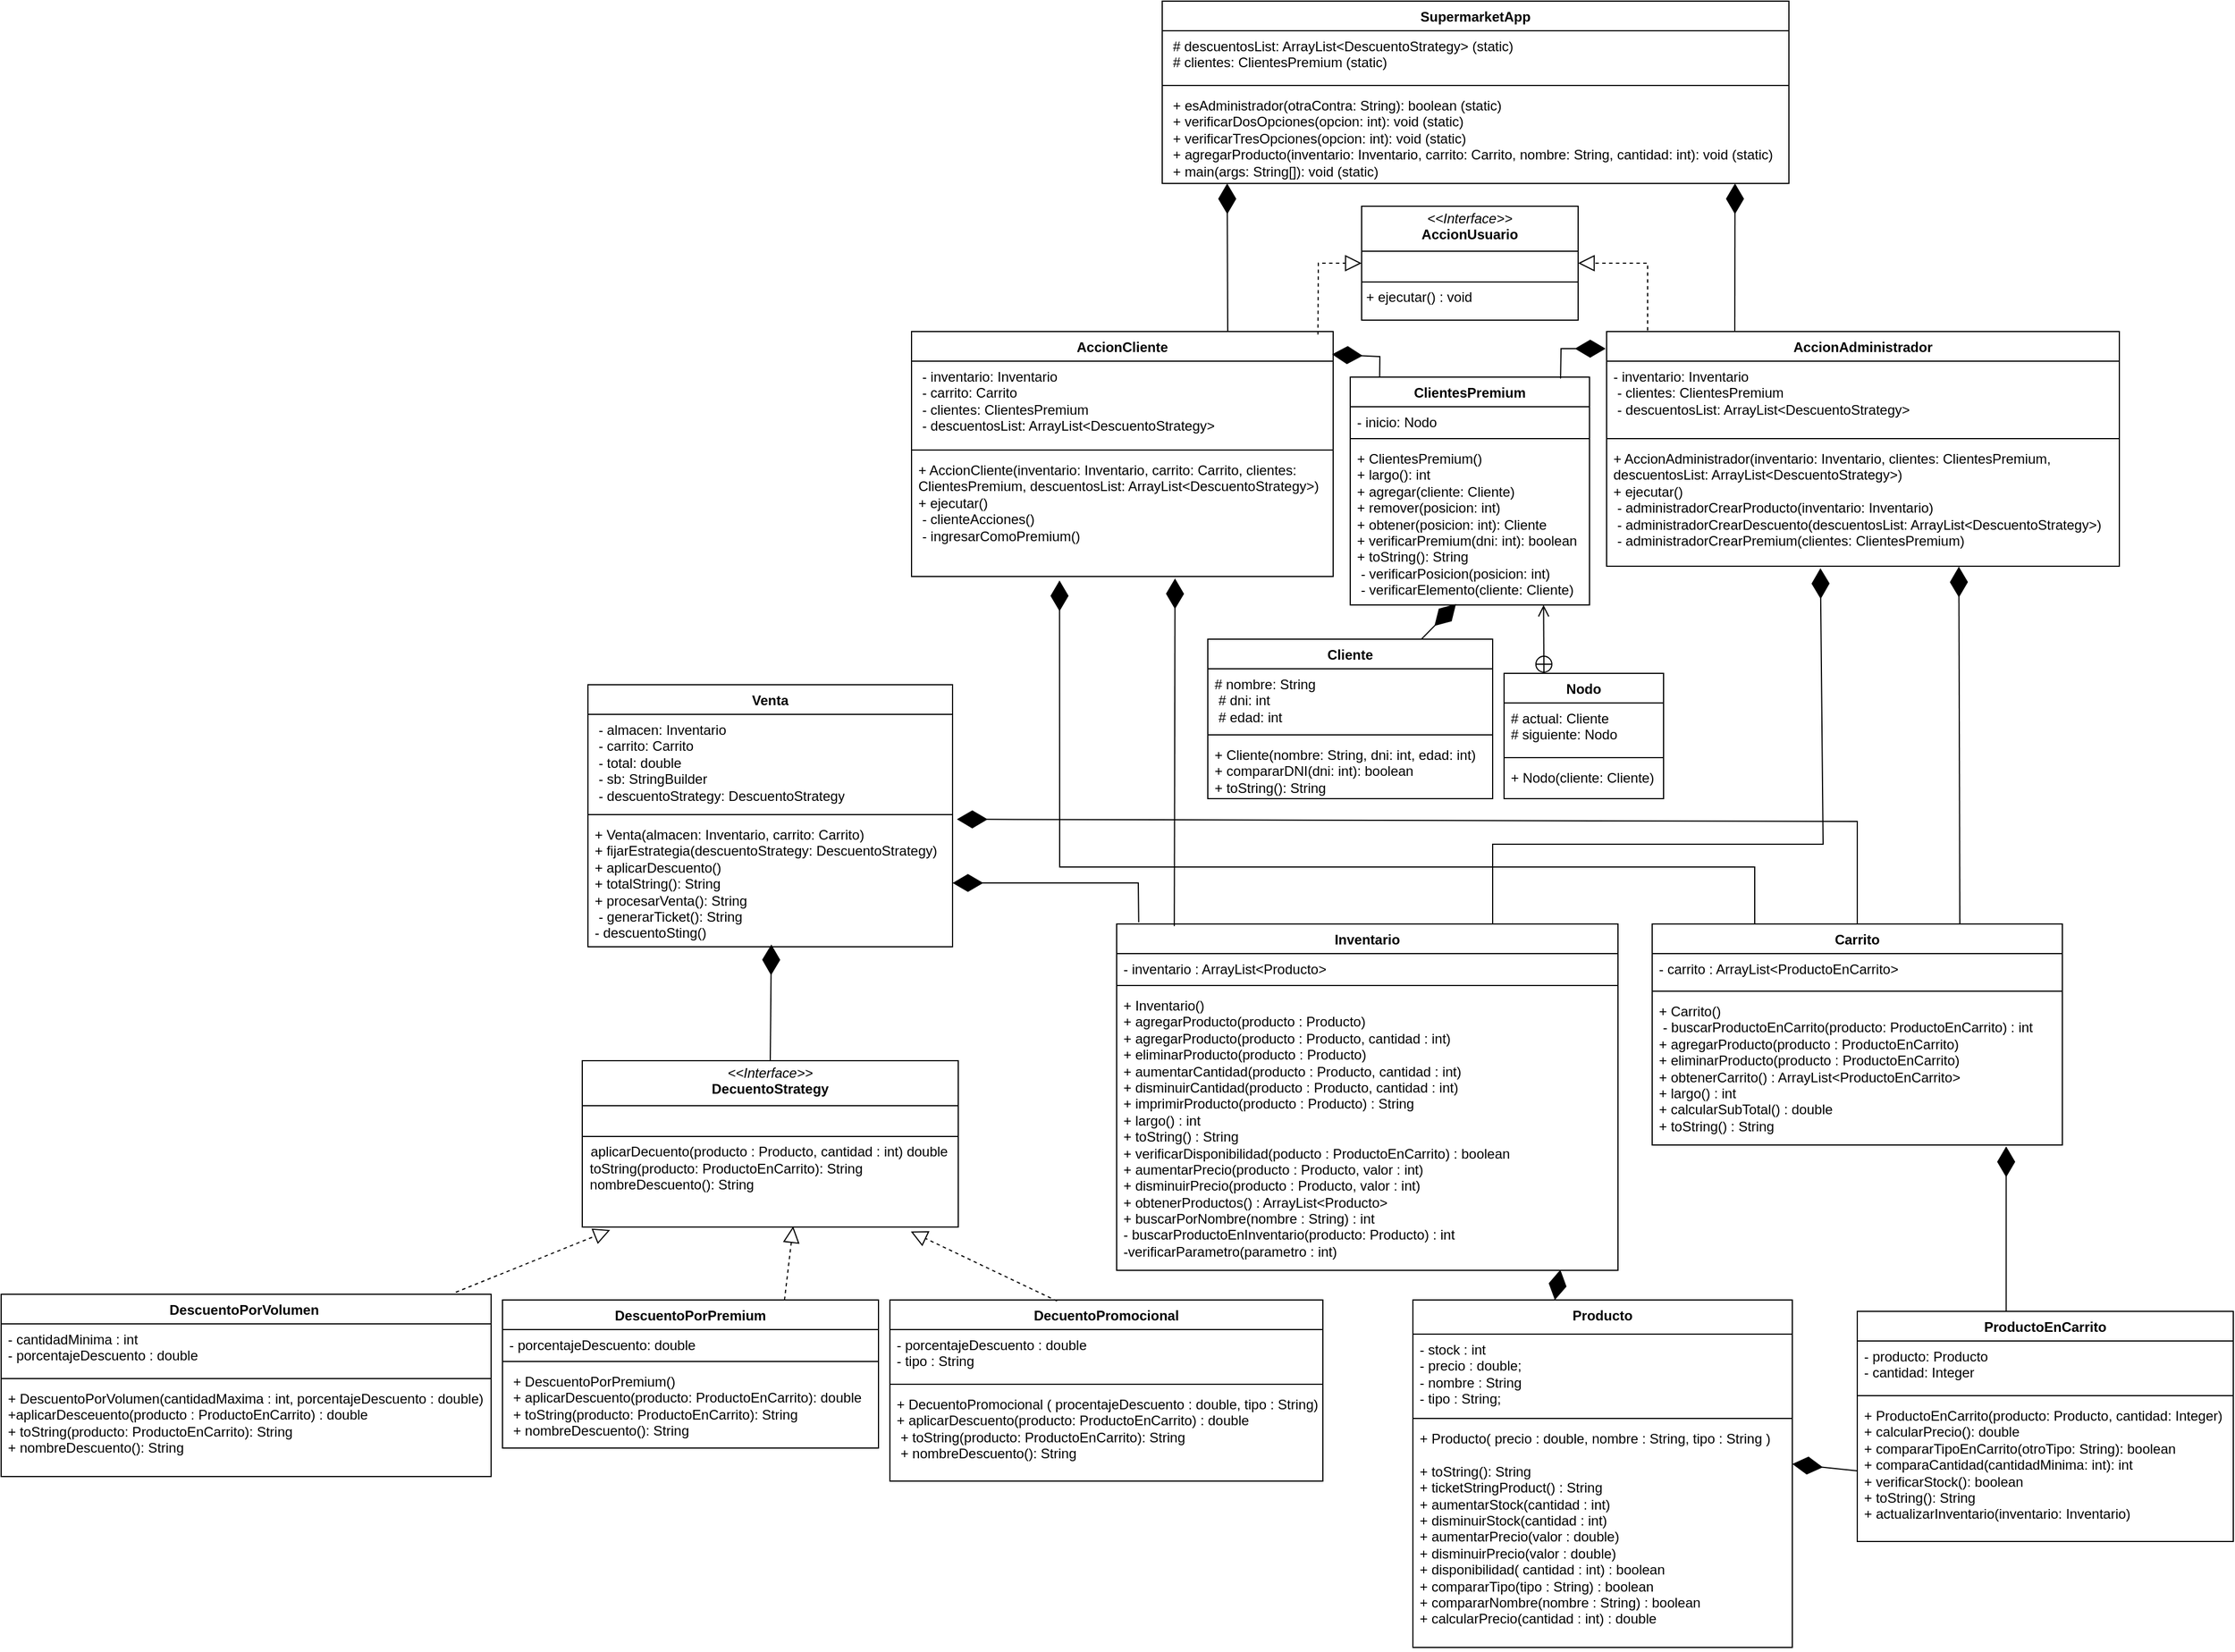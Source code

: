 <mxfile version="24.6.3" type="device">
  <diagram name="Página-1" id="EPyhtY666yuFBmUY0vjc">
    <mxGraphModel dx="-30" dy="371" grid="0" gridSize="10" guides="1" tooltips="1" connect="1" arrows="1" fold="1" page="1" pageScale="1" pageWidth="827" pageHeight="1169" math="0" shadow="0">
      <root>
        <mxCell id="0" />
        <mxCell id="1" parent="0" />
        <mxCell id="n0_wRVn7YfL7XmtWSqCN-1" value="Producto" style="swimlane;fontStyle=1;align=center;verticalAlign=top;childLayout=stackLayout;horizontal=1;startSize=30;horizontalStack=0;resizeParent=1;resizeParentMax=0;resizeLast=0;collapsible=1;marginBottom=0;whiteSpace=wrap;html=1;" parent="1" vertex="1">
          <mxGeometry x="2379" y="1200" width="333" height="305" as="geometry" />
        </mxCell>
        <mxCell id="n0_wRVn7YfL7XmtWSqCN-2" value="- stock : int&lt;div&gt;- precio : double;&lt;/div&gt;&lt;div&gt;- nombre : String&lt;/div&gt;&lt;div&gt;- tipo : String;&amp;nbsp;&lt;br&gt;&lt;div&gt;&lt;br&gt;&lt;/div&gt;&lt;/div&gt;" style="text;strokeColor=none;fillColor=none;align=left;verticalAlign=top;spacingLeft=4;spacingRight=4;overflow=hidden;rotatable=0;points=[[0,0.5],[1,0.5]];portConstraint=eastwest;whiteSpace=wrap;html=1;" parent="n0_wRVn7YfL7XmtWSqCN-1" vertex="1">
          <mxGeometry y="30" width="333" height="70" as="geometry" />
        </mxCell>
        <mxCell id="n0_wRVn7YfL7XmtWSqCN-3" value="" style="line;strokeWidth=1;fillColor=none;align=left;verticalAlign=middle;spacingTop=-1;spacingLeft=3;spacingRight=3;rotatable=0;labelPosition=right;points=[];portConstraint=eastwest;strokeColor=inherit;" parent="n0_wRVn7YfL7XmtWSqCN-1" vertex="1">
          <mxGeometry y="100" width="333" height="8" as="geometry" />
        </mxCell>
        <mxCell id="n0_wRVn7YfL7XmtWSqCN-4" value="+ Producto( precio : double, nombre : String, tipo : String )&lt;div&gt;&lt;br&gt;&lt;/div&gt;&lt;div&gt;+ toString(): String&lt;/div&gt;&lt;div&gt;+ ticketStringProduct() : String&lt;/div&gt;&lt;div&gt;+ aumentarStock(cantidad : int)&lt;/div&gt;&lt;div&gt;+ disminuirStock(cantidad : int)&lt;/div&gt;&lt;div&gt;&lt;div&gt;+ aumentarPrecio(valor : double)&lt;/div&gt;&lt;div&gt;+ disminuirPrecio(valor : double)&lt;/div&gt;&lt;/div&gt;&lt;div&gt;+ disponibilidad( cantidad : int) : boolean&lt;/div&gt;&lt;div&gt;+ compararTipo(tipo : String) : boolean&lt;/div&gt;&lt;div&gt;+ compararNombre(nombre : String) : boolean&lt;br&gt;&lt;/div&gt;&lt;div&gt;+ calcularPrecio(cantidad : int) : double&lt;/div&gt;" style="text;strokeColor=none;fillColor=none;align=left;verticalAlign=top;spacingLeft=4;spacingRight=4;overflow=hidden;rotatable=0;points=[[0,0.5],[1,0.5]];portConstraint=eastwest;whiteSpace=wrap;html=1;" parent="n0_wRVn7YfL7XmtWSqCN-1" vertex="1">
          <mxGeometry y="108" width="333" height="197" as="geometry" />
        </mxCell>
        <mxCell id="n0_wRVn7YfL7XmtWSqCN-5" value="Inventario" style="swimlane;fontStyle=1;align=center;verticalAlign=top;childLayout=stackLayout;horizontal=1;startSize=26;horizontalStack=0;resizeParent=1;resizeParentMax=0;resizeLast=0;collapsible=1;marginBottom=0;whiteSpace=wrap;html=1;" parent="1" vertex="1">
          <mxGeometry x="2119" y="870" width="440" height="304" as="geometry" />
        </mxCell>
        <mxCell id="n0_wRVn7YfL7XmtWSqCN-6" value="- inventario : ArrayList&amp;lt;Producto&amp;gt;&lt;div&gt;&lt;br&gt;&lt;/div&gt;" style="text;strokeColor=none;fillColor=none;align=left;verticalAlign=top;spacingLeft=4;spacingRight=4;overflow=hidden;rotatable=0;points=[[0,0.5],[1,0.5]];portConstraint=eastwest;whiteSpace=wrap;html=1;" parent="n0_wRVn7YfL7XmtWSqCN-5" vertex="1">
          <mxGeometry y="26" width="440" height="24" as="geometry" />
        </mxCell>
        <mxCell id="n0_wRVn7YfL7XmtWSqCN-7" value="" style="line;strokeWidth=1;fillColor=none;align=left;verticalAlign=middle;spacingTop=-1;spacingLeft=3;spacingRight=3;rotatable=0;labelPosition=right;points=[];portConstraint=eastwest;strokeColor=inherit;" parent="n0_wRVn7YfL7XmtWSqCN-5" vertex="1">
          <mxGeometry y="50" width="440" height="8" as="geometry" />
        </mxCell>
        <mxCell id="n0_wRVn7YfL7XmtWSqCN-8" value="+ Inventario()&lt;div&gt;+ agregarProducto(producto : Producto)&lt;/div&gt;&lt;div&gt;+ agregarProducto(producto : Producto, cantidad : int)&lt;/div&gt;&lt;div&gt;+ eliminarProducto(producto : Producto)&lt;/div&gt;&lt;div&gt;+ aumentarCantidad(producto : Producto, cantidad : int)&amp;nbsp;&lt;/div&gt;&lt;div&gt;+ disminuirCantidad(producto : Producto, cantidad : int)&lt;/div&gt;&lt;div&gt;+ imprimirProducto(producto : Producto) : String&lt;/div&gt;&lt;div&gt;+ largo() : int&lt;/div&gt;&lt;div&gt;+ toString() : String&lt;/div&gt;&lt;div&gt;+ verificarDisponibilidad(poducto : ProductoEnCarrito) : boolean&amp;nbsp;&lt;/div&gt;&lt;div&gt;+ aumentarPrecio(producto : Producto, valor : int)&amp;nbsp;&lt;/div&gt;&lt;div&gt;+ disminuirPrecio(producto : Producto, valor : int)&amp;nbsp;&lt;br&gt;&lt;/div&gt;&lt;div&gt;+ obtenerProductos() : ArrayList&amp;lt;Producto&amp;gt;&lt;/div&gt;&lt;div&gt;+ buscarPorNombre(nombre : String) : int&lt;/div&gt;&lt;div&gt;- buscarProductoEnInventario(producto: Producto) : int&lt;br&gt;&lt;/div&gt;&lt;div&gt;-verificarParametro(parametro : int)&lt;/div&gt;&lt;div&gt;&lt;br&gt;&lt;/div&gt;" style="text;strokeColor=none;fillColor=none;align=left;verticalAlign=top;spacingLeft=4;spacingRight=4;overflow=hidden;rotatable=0;points=[[0,0.5],[1,0.5]];portConstraint=eastwest;whiteSpace=wrap;html=1;" parent="n0_wRVn7YfL7XmtWSqCN-5" vertex="1">
          <mxGeometry y="58" width="440" height="246" as="geometry" />
        </mxCell>
        <mxCell id="n0_wRVn7YfL7XmtWSqCN-9" value="Carrito" style="swimlane;fontStyle=1;align=center;verticalAlign=top;childLayout=stackLayout;horizontal=1;startSize=26;horizontalStack=0;resizeParent=1;resizeParentMax=0;resizeLast=0;collapsible=1;marginBottom=0;whiteSpace=wrap;html=1;" parent="1" vertex="1">
          <mxGeometry x="2589" y="870" width="360" height="194" as="geometry" />
        </mxCell>
        <mxCell id="n0_wRVn7YfL7XmtWSqCN-10" value="- carrito : ArrayList&amp;lt;ProductoEnCarrito&amp;gt;&lt;div&gt;&lt;br&gt;&lt;/div&gt;&lt;div&gt;&lt;br&gt;&lt;/div&gt;" style="text;strokeColor=none;fillColor=none;align=left;verticalAlign=top;spacingLeft=4;spacingRight=4;overflow=hidden;rotatable=0;points=[[0,0.5],[1,0.5]];portConstraint=eastwest;whiteSpace=wrap;html=1;" parent="n0_wRVn7YfL7XmtWSqCN-9" vertex="1">
          <mxGeometry y="26" width="360" height="29" as="geometry" />
        </mxCell>
        <mxCell id="n0_wRVn7YfL7XmtWSqCN-11" value="" style="line;strokeWidth=1;fillColor=none;align=left;verticalAlign=middle;spacingTop=-1;spacingLeft=3;spacingRight=3;rotatable=0;labelPosition=right;points=[];portConstraint=eastwest;strokeColor=inherit;" parent="n0_wRVn7YfL7XmtWSqCN-9" vertex="1">
          <mxGeometry y="55" width="360" height="8" as="geometry" />
        </mxCell>
        <mxCell id="n0_wRVn7YfL7XmtWSqCN-12" value="+ Carrito()&lt;div&gt;&lt;span style=&quot;background-color: initial;&quot;&gt;&amp;nbsp;- buscarProductoEnCarrito(producto: ProductoEnCarrito) : int&lt;/span&gt;&lt;br&gt;&lt;/div&gt;&lt;div&gt;+ agregarProducto(producto : ProductoEnCarrito)&lt;/div&gt;&lt;div&gt;+ eliminarProducto(producto : ProductoEnCarrito)&lt;/div&gt;&lt;div&gt;+ obtenerCarrito() : ArrayList&amp;lt;ProductoEnCarrito&amp;gt;&lt;/div&gt;&lt;div&gt;+ largo() : int&lt;/div&gt;&lt;div&gt;+ calcularSubTotal() : double&lt;/div&gt;&lt;div&gt;+ toString() : String&lt;/div&gt;&lt;div&gt;&lt;br&gt;&lt;/div&gt;&lt;div&gt;&lt;br&gt;&lt;/div&gt;&lt;div&gt;&lt;br&gt;&lt;/div&gt;&lt;div&gt;&lt;br&gt;&lt;/div&gt;&lt;div&gt;&lt;br&gt;&lt;/div&gt;&lt;div&gt;&lt;br&gt;&lt;/div&gt;" style="text;strokeColor=none;fillColor=none;align=left;verticalAlign=top;spacingLeft=4;spacingRight=4;overflow=hidden;rotatable=0;points=[[0,0.5],[1,0.5]];portConstraint=eastwest;whiteSpace=wrap;html=1;" parent="n0_wRVn7YfL7XmtWSqCN-9" vertex="1">
          <mxGeometry y="63" width="360" height="131" as="geometry" />
        </mxCell>
        <mxCell id="n0_wRVn7YfL7XmtWSqCN-13" value="Venta" style="swimlane;fontStyle=1;align=center;verticalAlign=top;childLayout=stackLayout;horizontal=1;startSize=26;horizontalStack=0;resizeParent=1;resizeParentMax=0;resizeLast=0;collapsible=1;marginBottom=0;whiteSpace=wrap;html=1;" parent="1" vertex="1">
          <mxGeometry x="1655" y="660" width="320" height="230" as="geometry" />
        </mxCell>
        <mxCell id="n0_wRVn7YfL7XmtWSqCN-14" value="&lt;div&gt;&amp;nbsp;- almacen: Inventario&amp;nbsp;&lt;/div&gt;&lt;div&gt;&lt;span style=&quot;background-color: initial;&quot;&gt;&amp;nbsp;- carrito: Carrito&amp;nbsp;&lt;/span&gt;&lt;/div&gt;&lt;div&gt;&amp;nbsp;- total: double&amp;nbsp;&lt;/div&gt;&lt;div&gt;&amp;nbsp;- sb: StringBuilder&amp;nbsp;&lt;/div&gt;&lt;div&gt;&amp;nbsp;- descuentoStrategy: DescuentoStrategy&lt;/div&gt;" style="text;strokeColor=none;fillColor=none;align=left;verticalAlign=top;spacingLeft=4;spacingRight=4;overflow=hidden;rotatable=0;points=[[0,0.5],[1,0.5]];portConstraint=eastwest;whiteSpace=wrap;html=1;" parent="n0_wRVn7YfL7XmtWSqCN-13" vertex="1">
          <mxGeometry y="26" width="320" height="84" as="geometry" />
        </mxCell>
        <mxCell id="n0_wRVn7YfL7XmtWSqCN-15" value="" style="line;strokeWidth=1;fillColor=none;align=left;verticalAlign=middle;spacingTop=-1;spacingLeft=3;spacingRight=3;rotatable=0;labelPosition=right;points=[];portConstraint=eastwest;strokeColor=inherit;" parent="n0_wRVn7YfL7XmtWSqCN-13" vertex="1">
          <mxGeometry y="110" width="320" height="8" as="geometry" />
        </mxCell>
        <mxCell id="n0_wRVn7YfL7XmtWSqCN-16" value="&lt;div&gt;+ Venta(almacen: Inventario, carrito: Carrito)&amp;nbsp;&lt;/div&gt;&lt;div&gt;+ fijarEstrategia(descuentoStrategy: DescuentoStrategy)&amp;nbsp;&lt;/div&gt;&lt;div&gt;+ aplicarDescuento()&amp;nbsp;&lt;/div&gt;&lt;div&gt;+ totalString(): String&amp;nbsp;&lt;/div&gt;&lt;div&gt;+ procesarVenta(): String&amp;nbsp;&lt;/div&gt;&lt;div&gt;&amp;nbsp;- generarTicket(): String&lt;/div&gt;&lt;div&gt;- descuentoSting()&amp;nbsp;&lt;br&gt;&lt;/div&gt;" style="text;strokeColor=none;fillColor=none;align=left;verticalAlign=top;spacingLeft=4;spacingRight=4;overflow=hidden;rotatable=0;points=[[0,0.5],[1,0.5]];portConstraint=eastwest;whiteSpace=wrap;html=1;" parent="n0_wRVn7YfL7XmtWSqCN-13" vertex="1">
          <mxGeometry y="118" width="320" height="112" as="geometry" />
        </mxCell>
        <mxCell id="n0_wRVn7YfL7XmtWSqCN-21" value="DescuentoPorVolumen&amp;nbsp;" style="swimlane;fontStyle=1;align=center;verticalAlign=top;childLayout=stackLayout;horizontal=1;startSize=26;horizontalStack=0;resizeParent=1;resizeParentMax=0;resizeLast=0;collapsible=1;marginBottom=0;whiteSpace=wrap;html=1;" parent="1" vertex="1">
          <mxGeometry x="1140" y="1195" width="430" height="160" as="geometry" />
        </mxCell>
        <mxCell id="n0_wRVn7YfL7XmtWSqCN-22" value="- cantidadMinima : int&lt;div&gt;- porcentajeDescuento : double&lt;/div&gt;" style="text;strokeColor=none;fillColor=none;align=left;verticalAlign=top;spacingLeft=4;spacingRight=4;overflow=hidden;rotatable=0;points=[[0,0.5],[1,0.5]];portConstraint=eastwest;whiteSpace=wrap;html=1;" parent="n0_wRVn7YfL7XmtWSqCN-21" vertex="1">
          <mxGeometry y="26" width="430" height="44" as="geometry" />
        </mxCell>
        <mxCell id="n0_wRVn7YfL7XmtWSqCN-23" value="" style="line;strokeWidth=1;fillColor=none;align=left;verticalAlign=middle;spacingTop=-1;spacingLeft=3;spacingRight=3;rotatable=0;labelPosition=right;points=[];portConstraint=eastwest;strokeColor=inherit;" parent="n0_wRVn7YfL7XmtWSqCN-21" vertex="1">
          <mxGeometry y="70" width="430" height="8" as="geometry" />
        </mxCell>
        <mxCell id="n0_wRVn7YfL7XmtWSqCN-24" value="+ DescuentoPorVolumen(cantidadMaxima : int, porcentajeDescuento : double)&lt;div&gt;+aplicarDesceuento(producto : ProductoEnCarrito) : double&lt;/div&gt;&lt;div&gt;&lt;div&gt;+ toString(producto: ProductoEnCarrito): String&amp;nbsp;&lt;/div&gt;&lt;div&gt;&lt;span class=&quot;hljs-section&quot;&gt;+ nombreDescuento(): String&amp;nbsp;&lt;/span&gt;&lt;/div&gt;&lt;/div&gt;&lt;div&gt;&lt;br&gt;&lt;/div&gt;" style="text;strokeColor=none;fillColor=none;align=left;verticalAlign=top;spacingLeft=4;spacingRight=4;overflow=hidden;rotatable=0;points=[[0,0.5],[1,0.5]];portConstraint=eastwest;whiteSpace=wrap;html=1;" parent="n0_wRVn7YfL7XmtWSqCN-21" vertex="1">
          <mxGeometry y="78" width="430" height="82" as="geometry" />
        </mxCell>
        <mxCell id="n0_wRVn7YfL7XmtWSqCN-25" value="DecuentoPromocional" style="swimlane;fontStyle=1;align=center;verticalAlign=top;childLayout=stackLayout;horizontal=1;startSize=26;horizontalStack=0;resizeParent=1;resizeParentMax=0;resizeLast=0;collapsible=1;marginBottom=0;whiteSpace=wrap;html=1;" parent="1" vertex="1">
          <mxGeometry x="1920" y="1200" width="380" height="159" as="geometry" />
        </mxCell>
        <mxCell id="n0_wRVn7YfL7XmtWSqCN-26" value="- porcentajeDescuento : double&lt;div&gt;- tipo : String&lt;/div&gt;" style="text;strokeColor=none;fillColor=none;align=left;verticalAlign=top;spacingLeft=4;spacingRight=4;overflow=hidden;rotatable=0;points=[[0,0.5],[1,0.5]];portConstraint=eastwest;whiteSpace=wrap;html=1;" parent="n0_wRVn7YfL7XmtWSqCN-25" vertex="1">
          <mxGeometry y="26" width="380" height="44" as="geometry" />
        </mxCell>
        <mxCell id="n0_wRVn7YfL7XmtWSqCN-27" value="" style="line;strokeWidth=1;fillColor=none;align=left;verticalAlign=middle;spacingTop=-1;spacingLeft=3;spacingRight=3;rotatable=0;labelPosition=right;points=[];portConstraint=eastwest;strokeColor=inherit;" parent="n0_wRVn7YfL7XmtWSqCN-25" vertex="1">
          <mxGeometry y="70" width="380" height="8" as="geometry" />
        </mxCell>
        <mxCell id="n0_wRVn7YfL7XmtWSqCN-28" value="+ DecuentoPromocional ( procentajeDescuento : double, tipo : String)&lt;div&gt;+ aplicarDescuento(producto: ProductoEnCarrito) : double&lt;/div&gt;&lt;div&gt;&lt;div&gt;&amp;nbsp;+ toString(producto: ProductoEnCarrito): String&amp;nbsp;&lt;/div&gt;&lt;div&gt;&lt;span class=&quot;hljs-section&quot;&gt;&amp;nbsp;+ nombreDescuento(): String&amp;nbsp;&lt;/span&gt;&lt;/div&gt;&lt;/div&gt;" style="text;strokeColor=none;fillColor=none;align=left;verticalAlign=top;spacingLeft=4;spacingRight=4;overflow=hidden;rotatable=0;points=[[0,0.5],[1,0.5]];portConstraint=eastwest;whiteSpace=wrap;html=1;" parent="n0_wRVn7YfL7XmtWSqCN-25" vertex="1">
          <mxGeometry y="78" width="380" height="81" as="geometry" />
        </mxCell>
        <mxCell id="n0_wRVn7YfL7XmtWSqCN-29" value="&lt;p style=&quot;margin:0px;margin-top:4px;text-align:center;&quot;&gt;&lt;i&gt;&amp;lt;&amp;lt;Interface&amp;gt;&amp;gt;&lt;/i&gt;&lt;br&gt;&lt;b&gt;DecuentoStrategy&lt;/b&gt;&lt;/p&gt;&lt;hr size=&quot;1&quot; style=&quot;border-style:solid;&quot;&gt;&lt;p style=&quot;margin:0px;margin-left:4px;&quot;&gt;&lt;br&gt;&lt;/p&gt;&lt;hr size=&quot;1&quot; style=&quot;border-style:solid;&quot;&gt;&lt;p style=&quot;margin:0px;margin-left:4px;&quot;&gt;&amp;nbsp;aplicarDecuento(producto : Producto, cantidad : int) double&lt;br&gt;&lt;/p&gt;&lt;div&gt;&amp;nbsp; toString(producto: ProductoEnCarrito): String&amp;nbsp;&lt;/div&gt;&lt;div&gt;&lt;span class=&quot;hljs-section&quot;&gt;&amp;nbsp; nombreDescuento(): String&amp;nbsp;&lt;/span&gt;&lt;/div&gt;" style="verticalAlign=top;align=left;overflow=fill;html=1;whiteSpace=wrap;" parent="1" vertex="1">
          <mxGeometry x="1650" y="990" width="330" height="146" as="geometry" />
        </mxCell>
        <mxCell id="n0_wRVn7YfL7XmtWSqCN-32" value="" style="endArrow=block;dashed=1;endFill=0;endSize=12;html=1;rounded=0;exitX=0.928;exitY=-0.011;exitDx=0;exitDy=0;exitPerimeter=0;entryX=0.074;entryY=1.018;entryDx=0;entryDy=0;entryPerimeter=0;" parent="1" source="n0_wRVn7YfL7XmtWSqCN-21" target="n0_wRVn7YfL7XmtWSqCN-29" edge="1">
          <mxGeometry width="160" relative="1" as="geometry">
            <mxPoint x="1390" y="1197.96" as="sourcePoint" />
            <mxPoint x="1436.84" y="1140" as="targetPoint" />
          </mxGeometry>
        </mxCell>
        <mxCell id="n0_wRVn7YfL7XmtWSqCN-33" value="" style="endArrow=block;dashed=1;endFill=0;endSize=12;html=1;rounded=0;entryX=0.874;entryY=1.027;entryDx=0;entryDy=0;entryPerimeter=0;exitX=0.386;exitY=0.006;exitDx=0;exitDy=0;exitPerimeter=0;" parent="1" source="n0_wRVn7YfL7XmtWSqCN-25" target="n0_wRVn7YfL7XmtWSqCN-29" edge="1">
          <mxGeometry width="160" relative="1" as="geometry">
            <mxPoint x="1930" y="1210" as="sourcePoint" />
            <mxPoint x="1900" y="1140" as="targetPoint" />
            <Array as="points" />
          </mxGeometry>
        </mxCell>
        <mxCell id="n0_wRVn7YfL7XmtWSqCN-37" value="" style="endArrow=diamondThin;endFill=1;endSize=24;html=1;rounded=0;exitX=0.374;exitY=0.001;exitDx=0;exitDy=0;exitPerimeter=0;entryX=0.885;entryY=0.998;entryDx=0;entryDy=0;entryPerimeter=0;" parent="1" source="n0_wRVn7YfL7XmtWSqCN-1" target="n0_wRVn7YfL7XmtWSqCN-8" edge="1">
          <mxGeometry width="160" relative="1" as="geometry">
            <mxPoint x="2039" y="1558" as="sourcePoint" />
            <mxPoint x="2029" y="1738" as="targetPoint" />
          </mxGeometry>
        </mxCell>
        <mxCell id="pY5BLkrI_yYOXreLbkb3-1" value="DescuentoPorPremium" style="swimlane;fontStyle=1;align=center;verticalAlign=top;childLayout=stackLayout;horizontal=1;startSize=26;horizontalStack=0;resizeParent=1;resizeParentMax=0;resizeLast=0;collapsible=1;marginBottom=0;whiteSpace=wrap;html=1;" parent="1" vertex="1">
          <mxGeometry x="1580" y="1200" width="330" height="130" as="geometry" />
        </mxCell>
        <mxCell id="pY5BLkrI_yYOXreLbkb3-2" value="- porcentajeDescuento: double" style="text;strokeColor=none;fillColor=none;align=left;verticalAlign=top;spacingLeft=4;spacingRight=4;overflow=hidden;rotatable=0;points=[[0,0.5],[1,0.5]];portConstraint=eastwest;whiteSpace=wrap;html=1;" parent="pY5BLkrI_yYOXreLbkb3-1" vertex="1">
          <mxGeometry y="26" width="330" height="24" as="geometry" />
        </mxCell>
        <mxCell id="pY5BLkrI_yYOXreLbkb3-3" value="" style="line;strokeWidth=1;fillColor=none;align=left;verticalAlign=middle;spacingTop=-1;spacingLeft=3;spacingRight=3;rotatable=0;labelPosition=right;points=[];portConstraint=eastwest;strokeColor=inherit;" parent="pY5BLkrI_yYOXreLbkb3-1" vertex="1">
          <mxGeometry y="50" width="330" height="8" as="geometry" />
        </mxCell>
        <mxCell id="pY5BLkrI_yYOXreLbkb3-4" value="&amp;nbsp;+ DescuentoPorPremium()&amp;nbsp;&lt;div&gt;&amp;nbsp;+ aplicarDescuento(producto: ProductoEnCarrito): double&amp;nbsp;&lt;/div&gt;&lt;div&gt;&amp;nbsp;+ toString(producto: ProductoEnCarrito): String&amp;nbsp;&lt;/div&gt;&lt;div&gt;&lt;span class=&quot;hljs-section&quot;&gt;&amp;nbsp;+ nombreDescuento(): String&amp;nbsp;&lt;/span&gt;&lt;/div&gt;" style="text;strokeColor=none;fillColor=none;align=left;verticalAlign=top;spacingLeft=4;spacingRight=4;overflow=hidden;rotatable=0;points=[[0,0.5],[1,0.5]];portConstraint=eastwest;whiteSpace=wrap;html=1;" parent="pY5BLkrI_yYOXreLbkb3-1" vertex="1">
          <mxGeometry y="58" width="330" height="72" as="geometry" />
        </mxCell>
        <mxCell id="pY5BLkrI_yYOXreLbkb3-5" value="Cliente" style="swimlane;fontStyle=1;align=center;verticalAlign=top;childLayout=stackLayout;horizontal=1;startSize=26;horizontalStack=0;resizeParent=1;resizeParentMax=0;resizeLast=0;collapsible=1;marginBottom=0;whiteSpace=wrap;html=1;" parent="1" vertex="1">
          <mxGeometry x="2199" y="620" width="250" height="140" as="geometry" />
        </mxCell>
        <mxCell id="pY5BLkrI_yYOXreLbkb3-6" value="&lt;span class=&quot;hljs-comment&quot;&gt;# nombre: String&amp;nbsp;&lt;/span&gt;&lt;div&gt;&amp;nbsp;&lt;span class=&quot;hljs-comment&quot;&gt;# dni: int&amp;nbsp;&lt;/span&gt;&lt;/div&gt;&lt;div&gt;&amp;nbsp;&lt;span class=&quot;hljs-comment&quot;&gt;# edad: int&lt;/span&gt;&lt;/div&gt;" style="text;strokeColor=none;fillColor=none;align=left;verticalAlign=top;spacingLeft=4;spacingRight=4;overflow=hidden;rotatable=0;points=[[0,0.5],[1,0.5]];portConstraint=eastwest;whiteSpace=wrap;html=1;" parent="pY5BLkrI_yYOXreLbkb3-5" vertex="1">
          <mxGeometry y="26" width="250" height="54" as="geometry" />
        </mxCell>
        <mxCell id="pY5BLkrI_yYOXreLbkb3-7" value="" style="line;strokeWidth=1;fillColor=none;align=left;verticalAlign=middle;spacingTop=-1;spacingLeft=3;spacingRight=3;rotatable=0;labelPosition=right;points=[];portConstraint=eastwest;strokeColor=inherit;" parent="pY5BLkrI_yYOXreLbkb3-5" vertex="1">
          <mxGeometry y="80" width="250" height="8" as="geometry" />
        </mxCell>
        <mxCell id="pY5BLkrI_yYOXreLbkb3-8" value="+ &lt;span class=&quot;hljs-title function_ invoke__&quot;&gt;Cliente&lt;/span&gt;(&lt;span class=&quot;hljs-attr&quot;&gt;nombre&lt;/span&gt;: String, &lt;span class=&quot;hljs-attr&quot;&gt;dni&lt;/span&gt;: &lt;span class=&quot;hljs-keyword&quot;&gt;int&lt;/span&gt;, &lt;span class=&quot;hljs-attr&quot;&gt;edad&lt;/span&gt;: &lt;span class=&quot;hljs-keyword&quot;&gt;int&lt;/span&gt;)&amp;nbsp;&lt;div&gt;+ &lt;span class=&quot;hljs-title function_ invoke__&quot;&gt;compararDNI&lt;/span&gt;(&lt;span class=&quot;hljs-attr&quot;&gt;dni&lt;/span&gt;: &lt;span class=&quot;hljs-keyword&quot;&gt;int&lt;/span&gt;): &lt;span class=&quot;hljs-keyword&quot;&gt;boolean&lt;/span&gt;&amp;nbsp;&lt;/div&gt;&lt;div&gt;&lt;span style=&quot;background-color: initial;&quot;&gt;+ &lt;/span&gt;&lt;span style=&quot;background-color: initial;&quot; class=&quot;hljs-title function_ invoke__&quot;&gt;toString&lt;/span&gt;&lt;span style=&quot;background-color: initial;&quot;&gt;(): String&amp;nbsp;&lt;/span&gt;&lt;/div&gt;" style="text;strokeColor=none;fillColor=none;align=left;verticalAlign=top;spacingLeft=4;spacingRight=4;overflow=hidden;rotatable=0;points=[[0,0.5],[1,0.5]];portConstraint=eastwest;whiteSpace=wrap;html=1;" parent="pY5BLkrI_yYOXreLbkb3-5" vertex="1">
          <mxGeometry y="88" width="250" height="52" as="geometry" />
        </mxCell>
        <mxCell id="pY5BLkrI_yYOXreLbkb3-9" value="ClientesPremium" style="swimlane;fontStyle=1;align=center;verticalAlign=top;childLayout=stackLayout;horizontal=1;startSize=26;horizontalStack=0;resizeParent=1;resizeParentMax=0;resizeLast=0;collapsible=1;marginBottom=0;whiteSpace=wrap;html=1;" parent="1" vertex="1">
          <mxGeometry x="2324" y="390" width="210" height="200" as="geometry" />
        </mxCell>
        <mxCell id="pY5BLkrI_yYOXreLbkb3-10" value="- inicio: Nodo" style="text;strokeColor=none;fillColor=none;align=left;verticalAlign=top;spacingLeft=4;spacingRight=4;overflow=hidden;rotatable=0;points=[[0,0.5],[1,0.5]];portConstraint=eastwest;whiteSpace=wrap;html=1;" parent="pY5BLkrI_yYOXreLbkb3-9" vertex="1">
          <mxGeometry y="26" width="210" height="24" as="geometry" />
        </mxCell>
        <mxCell id="pY5BLkrI_yYOXreLbkb3-11" value="" style="line;strokeWidth=1;fillColor=none;align=left;verticalAlign=middle;spacingTop=-1;spacingLeft=3;spacingRight=3;rotatable=0;labelPosition=right;points=[];portConstraint=eastwest;strokeColor=inherit;" parent="pY5BLkrI_yYOXreLbkb3-9" vertex="1">
          <mxGeometry y="50" width="210" height="8" as="geometry" />
        </mxCell>
        <mxCell id="pY5BLkrI_yYOXreLbkb3-12" value="+ ClientesPremium()&amp;nbsp;&lt;div&gt;+ largo(): int&amp;nbsp;&lt;/div&gt;&lt;div&gt;+ agregar(cliente: Cliente)&amp;nbsp;&lt;/div&gt;&lt;div&gt;+ remover(posicion: int)&amp;nbsp;&lt;/div&gt;&lt;div&gt;+ obtener(posicion: int): Cliente&amp;nbsp;&lt;br&gt;+ verificarPremium(dni: int): boolean&lt;br&gt;+ toString(): String&amp;nbsp;&lt;br&gt;&amp;nbsp;- verificarPosicion(posicion: int)&amp;nbsp;&lt;br&gt;&lt;span class=&quot;hljs-section&quot;&gt;&amp;nbsp;- verificarElemento(cliente: Cliente)&lt;/span&gt;&lt;/div&gt;" style="text;strokeColor=none;fillColor=none;align=left;verticalAlign=top;spacingLeft=4;spacingRight=4;overflow=hidden;rotatable=0;points=[[0,0.5],[1,0.5]];portConstraint=eastwest;whiteSpace=wrap;html=1;" parent="pY5BLkrI_yYOXreLbkb3-9" vertex="1">
          <mxGeometry y="58" width="210" height="142" as="geometry" />
        </mxCell>
        <mxCell id="pY5BLkrI_yYOXreLbkb3-13" value="Nodo" style="swimlane;fontStyle=1;align=center;verticalAlign=top;childLayout=stackLayout;horizontal=1;startSize=26;horizontalStack=0;resizeParent=1;resizeParentMax=0;resizeLast=0;collapsible=1;marginBottom=0;whiteSpace=wrap;html=1;" parent="1" vertex="1">
          <mxGeometry x="2459" y="650" width="140" height="110" as="geometry" />
        </mxCell>
        <mxCell id="pY5BLkrI_yYOXreLbkb3-14" value="# actual: Cliente&amp;nbsp;&lt;br&gt;&lt;span class=&quot;hljs-section&quot;&gt;# siguiente: Nodo&amp;nbsp;&lt;/span&gt;" style="text;strokeColor=none;fillColor=none;align=left;verticalAlign=top;spacingLeft=4;spacingRight=4;overflow=hidden;rotatable=0;points=[[0,0.5],[1,0.5]];portConstraint=eastwest;whiteSpace=wrap;html=1;" parent="pY5BLkrI_yYOXreLbkb3-13" vertex="1">
          <mxGeometry y="26" width="140" height="44" as="geometry" />
        </mxCell>
        <mxCell id="pY5BLkrI_yYOXreLbkb3-15" value="" style="line;strokeWidth=1;fillColor=none;align=left;verticalAlign=middle;spacingTop=-1;spacingLeft=3;spacingRight=3;rotatable=0;labelPosition=right;points=[];portConstraint=eastwest;strokeColor=inherit;" parent="pY5BLkrI_yYOXreLbkb3-13" vertex="1">
          <mxGeometry y="70" width="140" height="8" as="geometry" />
        </mxCell>
        <mxCell id="pY5BLkrI_yYOXreLbkb3-16" value="+ Nodo(cliente: Cliente) " style="text;strokeColor=none;fillColor=none;align=left;verticalAlign=top;spacingLeft=4;spacingRight=4;overflow=hidden;rotatable=0;points=[[0,0.5],[1,0.5]];portConstraint=eastwest;whiteSpace=wrap;html=1;" parent="pY5BLkrI_yYOXreLbkb3-13" vertex="1">
          <mxGeometry y="78" width="140" height="32" as="geometry" />
        </mxCell>
        <mxCell id="pY5BLkrI_yYOXreLbkb3-17" value="AccionAdministrador" style="swimlane;fontStyle=1;align=center;verticalAlign=top;childLayout=stackLayout;horizontal=1;startSize=26;horizontalStack=0;resizeParent=1;resizeParentMax=0;resizeLast=0;collapsible=1;marginBottom=0;whiteSpace=wrap;html=1;" parent="1" vertex="1">
          <mxGeometry x="2549" y="350" width="450" height="206" as="geometry" />
        </mxCell>
        <mxCell id="pY5BLkrI_yYOXreLbkb3-18" value="- inventario: Inventario&amp;nbsp;&lt;div&gt;&amp;nbsp;- clientes: ClientesPremium&amp;nbsp;&lt;/div&gt;&lt;div&gt;&lt;span class=&quot;hljs-section&quot;&gt;&amp;nbsp;- descuentosList: ArrayList&lt;span class=&quot;xml&quot;&gt;&lt;span class=&quot;hljs-tag&quot;&gt;&amp;lt;&lt;span class=&quot;hljs-name&quot;&gt;DescuentoStrategy&lt;/span&gt;&amp;gt;&lt;/span&gt;&lt;/span&gt;&lt;/span&gt;&lt;/div&gt;" style="text;strokeColor=none;fillColor=none;align=left;verticalAlign=top;spacingLeft=4;spacingRight=4;overflow=hidden;rotatable=0;points=[[0,0.5],[1,0.5]];portConstraint=eastwest;whiteSpace=wrap;html=1;" parent="pY5BLkrI_yYOXreLbkb3-17" vertex="1">
          <mxGeometry y="26" width="450" height="64" as="geometry" />
        </mxCell>
        <mxCell id="pY5BLkrI_yYOXreLbkb3-19" value="" style="line;strokeWidth=1;fillColor=none;align=left;verticalAlign=middle;spacingTop=-1;spacingLeft=3;spacingRight=3;rotatable=0;labelPosition=right;points=[];portConstraint=eastwest;strokeColor=inherit;" parent="pY5BLkrI_yYOXreLbkb3-17" vertex="1">
          <mxGeometry y="90" width="450" height="8" as="geometry" />
        </mxCell>
        <mxCell id="pY5BLkrI_yYOXreLbkb3-20" value="+ AccionAdministrador(inventario: Inventario, clientes: ClientesPremium, descuentosList: ArrayList&lt;span class=&quot;xml&quot;&gt;&amp;lt;&lt;span class=&quot;hljs-name&quot;&gt;DescuentoStrategy&lt;/span&gt;&amp;gt;&lt;/span&gt;)&amp;nbsp;&lt;br&gt;+ ejecutar()&amp;nbsp;&lt;br&gt;&amp;nbsp;- administradorCrearProducto(inventario: Inventario)&amp;nbsp;&lt;br&gt;&amp;nbsp;- administradorCrearDescuento(descuentosList: ArrayList&lt;span class=&quot;xml&quot;&gt;&amp;lt;&lt;span class=&quot;hljs-name&quot;&gt;DescuentoStrategy&lt;/span&gt;&amp;gt;&lt;/span&gt;)&amp;nbsp;&lt;br&gt;&lt;span class=&quot;hljs-section&quot;&gt;&amp;nbsp;- administradorCrearPremium(clientes: ClientesPremium)&lt;/span&gt;" style="text;strokeColor=none;fillColor=none;align=left;verticalAlign=top;spacingLeft=4;spacingRight=4;overflow=hidden;rotatable=0;points=[[0,0.5],[1,0.5]];portConstraint=eastwest;whiteSpace=wrap;html=1;" parent="pY5BLkrI_yYOXreLbkb3-17" vertex="1">
          <mxGeometry y="98" width="450" height="108" as="geometry" />
        </mxCell>
        <mxCell id="pY5BLkrI_yYOXreLbkb3-21" value="AccionCliente" style="swimlane;fontStyle=1;align=center;verticalAlign=top;childLayout=stackLayout;horizontal=1;startSize=26;horizontalStack=0;resizeParent=1;resizeParentMax=0;resizeLast=0;collapsible=1;marginBottom=0;whiteSpace=wrap;html=1;" parent="1" vertex="1">
          <mxGeometry x="1939" y="350" width="370" height="215" as="geometry" />
        </mxCell>
        <mxCell id="pY5BLkrI_yYOXreLbkb3-22" value="&amp;nbsp;- inventario: Inventario&amp;nbsp;&lt;br&gt;&amp;nbsp;- carrito: Carrito&amp;nbsp;&lt;br&gt;&amp;nbsp;- clientes: ClientesPremium&amp;nbsp;&lt;div&gt;&lt;span class=&quot;hljs-section&quot;&gt;&amp;nbsp;- descuentosList: ArrayList&lt;span class=&quot;xml&quot;&gt;&lt;span class=&quot;hljs-tag&quot;&gt;&amp;lt;&lt;span class=&quot;hljs-name&quot;&gt;DescuentoStrategy&lt;/span&gt;&amp;gt;&lt;/span&gt;&lt;/span&gt;&lt;/span&gt;&lt;/div&gt;" style="text;strokeColor=none;fillColor=none;align=left;verticalAlign=top;spacingLeft=4;spacingRight=4;overflow=hidden;rotatable=0;points=[[0,0.5],[1,0.5]];portConstraint=eastwest;whiteSpace=wrap;html=1;" parent="pY5BLkrI_yYOXreLbkb3-21" vertex="1">
          <mxGeometry y="26" width="370" height="74" as="geometry" />
        </mxCell>
        <mxCell id="pY5BLkrI_yYOXreLbkb3-23" value="" style="line;strokeWidth=1;fillColor=none;align=left;verticalAlign=middle;spacingTop=-1;spacingLeft=3;spacingRight=3;rotatable=0;labelPosition=right;points=[];portConstraint=eastwest;strokeColor=inherit;" parent="pY5BLkrI_yYOXreLbkb3-21" vertex="1">
          <mxGeometry y="100" width="370" height="8" as="geometry" />
        </mxCell>
        <mxCell id="pY5BLkrI_yYOXreLbkb3-24" value="+ AccionCliente(inventario: Inventario, carrito: Carrito, clientes:&amp;nbsp; ClientesPremium, descuentosList: ArrayList&lt;span class=&quot;xml&quot;&gt;&amp;lt;&lt;span class=&quot;hljs-name&quot;&gt;DescuentoStrategy&lt;/span&gt;&amp;gt;&lt;/span&gt;)&lt;div&gt;+ ejecutar()&amp;nbsp;&lt;/div&gt;&lt;div&gt;&amp;nbsp;- clienteAcciones()&amp;nbsp;&lt;/div&gt;&lt;div&gt;&lt;span class=&quot;hljs-section&quot;&gt;&amp;nbsp;- ingresarComoPremium()&lt;/span&gt;&lt;/div&gt;" style="text;strokeColor=none;fillColor=none;align=left;verticalAlign=top;spacingLeft=4;spacingRight=4;overflow=hidden;rotatable=0;points=[[0,0.5],[1,0.5]];portConstraint=eastwest;whiteSpace=wrap;html=1;" parent="pY5BLkrI_yYOXreLbkb3-21" vertex="1">
          <mxGeometry y="108" width="370" height="107" as="geometry" />
        </mxCell>
        <mxCell id="pY5BLkrI_yYOXreLbkb3-25" value="SupermarketApp" style="swimlane;fontStyle=1;align=center;verticalAlign=top;childLayout=stackLayout;horizontal=1;startSize=26;horizontalStack=0;resizeParent=1;resizeParentMax=0;resizeLast=0;collapsible=1;marginBottom=0;whiteSpace=wrap;html=1;" parent="1" vertex="1">
          <mxGeometry x="2159" y="60" width="550" height="160" as="geometry" />
        </mxCell>
        <mxCell id="pY5BLkrI_yYOXreLbkb3-26" value="&amp;nbsp;# descuentosList: ArrayList&amp;lt;DescuentoStrategy&amp;gt; (&lt;span class=&quot;hljs-built_in&quot;&gt;static&lt;/span&gt;)&amp;nbsp;&lt;div&gt;&amp;nbsp;# clientes: &lt;span class=&quot;hljs-title function_ invoke__&quot;&gt;ClientesPremium&lt;/span&gt; (&lt;span class=&quot;hljs-built_in&quot;&gt;static&lt;/span&gt;&lt;span class=&quot;hljs-keyword&quot;&gt;)&lt;/span&gt;&lt;/div&gt;" style="text;strokeColor=none;fillColor=none;align=left;verticalAlign=top;spacingLeft=4;spacingRight=4;overflow=hidden;rotatable=0;points=[[0,0.5],[1,0.5]];portConstraint=eastwest;whiteSpace=wrap;html=1;" parent="pY5BLkrI_yYOXreLbkb3-25" vertex="1">
          <mxGeometry y="26" width="550" height="44" as="geometry" />
        </mxCell>
        <mxCell id="pY5BLkrI_yYOXreLbkb3-27" value="" style="line;strokeWidth=1;fillColor=none;align=left;verticalAlign=middle;spacingTop=-1;spacingLeft=3;spacingRight=3;rotatable=0;labelPosition=right;points=[];portConstraint=eastwest;strokeColor=inherit;" parent="pY5BLkrI_yYOXreLbkb3-25" vertex="1">
          <mxGeometry y="70" width="550" height="8" as="geometry" />
        </mxCell>
        <mxCell id="pY5BLkrI_yYOXreLbkb3-28" value="&amp;nbsp;+ &lt;span class=&quot;hljs-title function_ invoke__&quot;&gt;esAdministrador&lt;/span&gt;(&lt;span class=&quot;hljs-attr&quot;&gt;otraContra&lt;/span&gt;: String): &lt;span class=&quot;hljs-keyword&quot;&gt;boolean&lt;/span&gt; (&lt;span class=&quot;hljs-built_in&quot;&gt;static&lt;/span&gt;)&amp;nbsp;&lt;div&gt;&amp;nbsp;+ &lt;span class=&quot;hljs-title function_ invoke__&quot;&gt;verificarDosOpciones&lt;/span&gt;(&lt;span class=&quot;hljs-attr&quot;&gt;opcion&lt;/span&gt;: &lt;span class=&quot;hljs-keyword&quot;&gt;int&lt;/span&gt;): &lt;span class=&quot;hljs-keyword&quot;&gt;void&lt;/span&gt; (&lt;span class=&quot;hljs-built_in&quot;&gt;static&lt;/span&gt;)&amp;nbsp;&lt;/div&gt;&lt;div&gt;&amp;nbsp;+ &lt;span class=&quot;hljs-title function_ invoke__&quot;&gt;verificarTresOpciones&lt;/span&gt;(&lt;span class=&quot;hljs-attr&quot;&gt;opcion&lt;/span&gt;: &lt;span class=&quot;hljs-keyword&quot;&gt;int&lt;/span&gt;): &lt;span class=&quot;hljs-keyword&quot;&gt;void&lt;/span&gt; (&lt;span class=&quot;hljs-built_in&quot;&gt;static&lt;/span&gt;)&amp;nbsp;&lt;/div&gt;&lt;div&gt;&amp;nbsp;+ &lt;span class=&quot;hljs-title function_ invoke__&quot;&gt;agregarProducto&lt;/span&gt;(&lt;span class=&quot;hljs-attr&quot;&gt;inventario&lt;/span&gt;: Inventario, &lt;span class=&quot;hljs-attr&quot;&gt;carrito&lt;/span&gt;: Carrito, &lt;span class=&quot;hljs-attr&quot;&gt;nombre&lt;/span&gt;: String, &lt;span class=&quot;hljs-attr&quot;&gt;cantidad&lt;/span&gt;: &lt;span class=&quot;hljs-keyword&quot;&gt;int&lt;/span&gt;): &lt;span class=&quot;hljs-keyword&quot;&gt;void&lt;/span&gt; (&lt;span class=&quot;hljs-built_in&quot;&gt;static&lt;/span&gt;)&amp;nbsp;&lt;/div&gt;&lt;div&gt;&amp;nbsp;+ &lt;span class=&quot;hljs-title function_ invoke__&quot;&gt;main&lt;/span&gt;(&lt;span class=&quot;hljs-attr&quot;&gt;args&lt;/span&gt;: String[]): &lt;span class=&quot;hljs-keyword&quot;&gt;void&lt;/span&gt; (&lt;span class=&quot;hljs-built_in&quot;&gt;static&lt;/span&gt;)&lt;/div&gt;" style="text;strokeColor=none;fillColor=none;align=left;verticalAlign=top;spacingLeft=4;spacingRight=4;overflow=hidden;rotatable=0;points=[[0,0.5],[1,0.5]];portConstraint=eastwest;whiteSpace=wrap;html=1;" parent="pY5BLkrI_yYOXreLbkb3-25" vertex="1">
          <mxGeometry y="78" width="550" height="82" as="geometry" />
        </mxCell>
        <mxCell id="pY5BLkrI_yYOXreLbkb3-29" value="&lt;p style=&quot;margin:0px;margin-top:4px;text-align:center;&quot;&gt;&lt;i&gt;&amp;lt;&amp;lt;Interface&amp;gt;&amp;gt;&lt;/i&gt;&lt;br&gt;&lt;b&gt;AccionUsuario&lt;/b&gt;&lt;/p&gt;&lt;hr size=&quot;1&quot; style=&quot;border-style:solid;&quot;&gt;&lt;p style=&quot;margin:0px;margin-left:4px;&quot;&gt;&lt;br&gt;&lt;/p&gt;&lt;hr size=&quot;1&quot; style=&quot;border-style:solid;&quot;&gt;&lt;p style=&quot;margin:0px;margin-left:4px;&quot;&gt;+ ejecutar() : void&lt;/p&gt;" style="verticalAlign=top;align=left;overflow=fill;html=1;whiteSpace=wrap;" parent="1" vertex="1">
          <mxGeometry x="2334" y="240" width="190" height="100" as="geometry" />
        </mxCell>
        <mxCell id="pY5BLkrI_yYOXreLbkb3-30" value="" style="endArrow=block;dashed=1;endFill=0;endSize=12;html=1;rounded=0;entryX=0.561;entryY=0.996;entryDx=0;entryDy=0;entryPerimeter=0;exitX=0.75;exitY=0;exitDx=0;exitDy=0;" parent="1" source="pY5BLkrI_yYOXreLbkb3-1" target="n0_wRVn7YfL7XmtWSqCN-29" edge="1">
          <mxGeometry width="160" relative="1" as="geometry">
            <mxPoint x="1688" y="1206" as="sourcePoint" />
            <mxPoint x="1688" y="1120" as="targetPoint" />
          </mxGeometry>
        </mxCell>
        <mxCell id="pY5BLkrI_yYOXreLbkb3-31" value="" style="endArrow=diamondThin;endFill=1;endSize=24;html=1;rounded=0;exitX=0.5;exitY=0;exitDx=0;exitDy=0;entryX=0.503;entryY=0.982;entryDx=0;entryDy=0;entryPerimeter=0;" parent="1" source="n0_wRVn7YfL7XmtWSqCN-29" target="n0_wRVn7YfL7XmtWSqCN-16" edge="1">
          <mxGeometry width="160" relative="1" as="geometry">
            <mxPoint x="1710" y="930" as="sourcePoint" />
            <mxPoint x="1710" y="910" as="targetPoint" />
          </mxGeometry>
        </mxCell>
        <mxCell id="pY5BLkrI_yYOXreLbkb3-34" value="" style="endArrow=open;startArrow=circlePlus;endFill=0;startFill=0;endSize=8;html=1;rounded=0;exitX=0.25;exitY=0;exitDx=0;exitDy=0;entryX=0.808;entryY=1;entryDx=0;entryDy=0;entryPerimeter=0;" parent="1" source="pY5BLkrI_yYOXreLbkb3-13" target="pY5BLkrI_yYOXreLbkb3-12" edge="1">
          <mxGeometry width="160" relative="1" as="geometry">
            <mxPoint x="2529" y="688" as="sourcePoint" />
            <mxPoint x="2549" y="610" as="targetPoint" />
          </mxGeometry>
        </mxCell>
        <mxCell id="pY5BLkrI_yYOXreLbkb3-36" value="" style="endArrow=diamondThin;endFill=1;endSize=24;html=1;rounded=0;exitX=0.879;exitY=0.006;exitDx=0;exitDy=0;exitPerimeter=0;entryX=-0.002;entryY=0.073;entryDx=0;entryDy=0;entryPerimeter=0;" parent="1" source="pY5BLkrI_yYOXreLbkb3-9" target="pY5BLkrI_yYOXreLbkb3-17" edge="1">
          <mxGeometry width="160" relative="1" as="geometry">
            <mxPoint x="2559" y="789" as="sourcePoint" />
            <mxPoint x="2719" y="789" as="targetPoint" />
            <Array as="points">
              <mxPoint x="2509" y="365" />
            </Array>
          </mxGeometry>
        </mxCell>
        <mxCell id="pY5BLkrI_yYOXreLbkb3-37" value="" style="endArrow=diamondThin;endFill=1;endSize=24;html=1;rounded=0;exitX=0.75;exitY=0;exitDx=0;exitDy=0;entryX=0.442;entryY=0.994;entryDx=0;entryDy=0;entryPerimeter=0;" parent="1" source="pY5BLkrI_yYOXreLbkb3-5" target="pY5BLkrI_yYOXreLbkb3-12" edge="1">
          <mxGeometry width="160" relative="1" as="geometry">
            <mxPoint x="2441.5" y="1206" as="sourcePoint" />
            <mxPoint x="2601.5" y="1206" as="targetPoint" />
          </mxGeometry>
        </mxCell>
        <mxCell id="pY5BLkrI_yYOXreLbkb3-40" value="ProductoEnCarrito" style="swimlane;fontStyle=1;align=center;verticalAlign=top;childLayout=stackLayout;horizontal=1;startSize=26;horizontalStack=0;resizeParent=1;resizeParentMax=0;resizeLast=0;collapsible=1;marginBottom=0;whiteSpace=wrap;html=1;" parent="1" vertex="1">
          <mxGeometry x="2769" y="1210" width="330" height="202" as="geometry" />
        </mxCell>
        <mxCell id="pY5BLkrI_yYOXreLbkb3-41" value="&lt;div&gt;- producto: Producto&amp;nbsp; &amp;nbsp;&lt;/div&gt;&lt;div&gt;- cantidad: Integer&lt;/div&gt;" style="text;strokeColor=none;fillColor=none;align=left;verticalAlign=top;spacingLeft=4;spacingRight=4;overflow=hidden;rotatable=0;points=[[0,0.5],[1,0.5]];portConstraint=eastwest;whiteSpace=wrap;html=1;" parent="pY5BLkrI_yYOXreLbkb3-40" vertex="1">
          <mxGeometry y="26" width="330" height="44" as="geometry" />
        </mxCell>
        <mxCell id="pY5BLkrI_yYOXreLbkb3-42" value="" style="line;strokeWidth=1;fillColor=none;align=left;verticalAlign=middle;spacingTop=-1;spacingLeft=3;spacingRight=3;rotatable=0;labelPosition=right;points=[];portConstraint=eastwest;strokeColor=inherit;" parent="pY5BLkrI_yYOXreLbkb3-40" vertex="1">
          <mxGeometry y="70" width="330" height="8" as="geometry" />
        </mxCell>
        <mxCell id="pY5BLkrI_yYOXreLbkb3-43" value="&lt;div&gt;+ ProductoEnCarrito(producto: Producto, cantidad: Integer)&amp;nbsp;&lt;/div&gt;&lt;div&gt;+ calcularPrecio(): double&amp;nbsp;&lt;/div&gt;&lt;div&gt;+ compararTipoEnCarrito(otroTipo: String): boolean&amp;nbsp;&lt;/div&gt;&lt;div&gt;+ comparaCantidad(cantidadMinima: int): int&amp;nbsp;&lt;/div&gt;&lt;div&gt;+ verificarStock(): boolean&amp;nbsp;&lt;/div&gt;&lt;div&gt;+ toString(): String&amp;nbsp;&lt;/div&gt;&lt;div&gt;+ actualizarInventario(inventario: Inventario)&lt;/div&gt;" style="text;strokeColor=none;fillColor=none;align=left;verticalAlign=top;spacingLeft=4;spacingRight=4;overflow=hidden;rotatable=0;points=[[0,0.5],[1,0.5]];portConstraint=eastwest;whiteSpace=wrap;html=1;" parent="pY5BLkrI_yYOXreLbkb3-40" vertex="1">
          <mxGeometry y="78" width="330" height="124" as="geometry" />
        </mxCell>
        <mxCell id="pY5BLkrI_yYOXreLbkb3-44" value="" style="endArrow=block;dashed=1;endFill=0;endSize=12;html=1;rounded=0;entryX=1;entryY=0.5;entryDx=0;entryDy=0;exitX=0.08;exitY=-0.004;exitDx=0;exitDy=0;exitPerimeter=0;" parent="1" source="pY5BLkrI_yYOXreLbkb3-17" target="pY5BLkrI_yYOXreLbkb3-29" edge="1">
          <mxGeometry width="160" relative="1" as="geometry">
            <mxPoint x="2539" y="640" as="sourcePoint" />
            <mxPoint x="2459" y="739" as="targetPoint" />
            <Array as="points">
              <mxPoint x="2585" y="290" />
            </Array>
          </mxGeometry>
        </mxCell>
        <mxCell id="pY5BLkrI_yYOXreLbkb3-45" value="" style="endArrow=block;dashed=1;endFill=0;endSize=12;html=1;rounded=0;exitX=0.964;exitY=0.012;exitDx=0;exitDy=0;entryX=0;entryY=0.5;entryDx=0;entryDy=0;exitPerimeter=0;" parent="1" source="pY5BLkrI_yYOXreLbkb3-21" target="pY5BLkrI_yYOXreLbkb3-29" edge="1">
          <mxGeometry width="160" relative="1" as="geometry">
            <mxPoint x="2299" y="839" as="sourcePoint" />
            <mxPoint x="2459" y="839" as="targetPoint" />
            <Array as="points">
              <mxPoint x="2296" y="290" />
            </Array>
          </mxGeometry>
        </mxCell>
        <mxCell id="E0nlxGgCxnVwrabWk3HP-1" value="" style="endArrow=diamondThin;endFill=1;endSize=24;html=1;rounded=0;exitX=0;exitY=0.5;exitDx=0;exitDy=0;" parent="1" source="pY5BLkrI_yYOXreLbkb3-43" edge="1">
          <mxGeometry width="160" relative="1" as="geometry">
            <mxPoint x="2439" y="1470" as="sourcePoint" />
            <mxPoint x="2712" y="1344" as="targetPoint" />
          </mxGeometry>
        </mxCell>
        <mxCell id="E0nlxGgCxnVwrabWk3HP-2" value="" style="endArrow=diamondThin;endFill=1;endSize=24;html=1;rounded=0;exitX=0.396;exitY=0.002;exitDx=0;exitDy=0;entryX=0.863;entryY=1.01;entryDx=0;entryDy=0;entryPerimeter=0;exitPerimeter=0;" parent="1" source="pY5BLkrI_yYOXreLbkb3-40" target="n0_wRVn7YfL7XmtWSqCN-12" edge="1">
          <mxGeometry width="160" relative="1" as="geometry">
            <mxPoint x="2429" y="1998" as="sourcePoint" />
            <mxPoint x="2769" y="1150" as="targetPoint" />
          </mxGeometry>
        </mxCell>
        <mxCell id="E0nlxGgCxnVwrabWk3HP-3" value="" style="endArrow=diamondThin;endFill=1;endSize=24;html=1;rounded=0;exitX=0.123;exitY=0;exitDx=0;exitDy=0;exitPerimeter=0;" parent="1" source="pY5BLkrI_yYOXreLbkb3-9" edge="1">
          <mxGeometry width="160" relative="1" as="geometry">
            <mxPoint x="2139" y="987" as="sourcePoint" />
            <mxPoint x="2308" y="370" as="targetPoint" />
            <Array as="points">
              <mxPoint x="2350" y="372" />
            </Array>
          </mxGeometry>
        </mxCell>
        <mxCell id="E0nlxGgCxnVwrabWk3HP-16" value="" style="endArrow=diamondThin;endFill=1;endSize=24;html=1;rounded=0;exitX=0.115;exitY=0.006;exitDx=0;exitDy=0;exitPerimeter=0;entryX=0.625;entryY=1.016;entryDx=0;entryDy=0;entryPerimeter=0;" parent="1" source="n0_wRVn7YfL7XmtWSqCN-5" target="pY5BLkrI_yYOXreLbkb3-24" edge="1">
          <mxGeometry width="160" relative="1" as="geometry">
            <mxPoint x="2654" y="1238" as="sourcePoint" />
            <mxPoint x="2189" y="560" as="targetPoint" />
          </mxGeometry>
        </mxCell>
        <mxCell id="E0nlxGgCxnVwrabWk3HP-17" value="" style="endArrow=diamondThin;endFill=1;endSize=24;html=1;rounded=0;exitX=0.25;exitY=0;exitDx=0;exitDy=0;entryX=0.351;entryY=1.033;entryDx=0;entryDy=0;entryPerimeter=0;" parent="1" source="n0_wRVn7YfL7XmtWSqCN-9" target="pY5BLkrI_yYOXreLbkb3-24" edge="1">
          <mxGeometry width="160" relative="1" as="geometry">
            <mxPoint x="2664" y="1248" as="sourcePoint" />
            <mxPoint x="2622" y="1170" as="targetPoint" />
            <Array as="points">
              <mxPoint x="2679" y="820" />
              <mxPoint x="2069" y="820" />
            </Array>
          </mxGeometry>
        </mxCell>
        <mxCell id="E0nlxGgCxnVwrabWk3HP-18" value="" style="endArrow=diamondThin;endFill=1;endSize=24;html=1;rounded=0;exitX=0.75;exitY=0;exitDx=0;exitDy=0;entryX=0.417;entryY=1.016;entryDx=0;entryDy=0;entryPerimeter=0;" parent="1" source="n0_wRVn7YfL7XmtWSqCN-5" target="pY5BLkrI_yYOXreLbkb3-20" edge="1">
          <mxGeometry width="160" relative="1" as="geometry">
            <mxPoint x="2674" y="1258" as="sourcePoint" />
            <mxPoint x="2632" y="1180" as="targetPoint" />
            <Array as="points">
              <mxPoint x="2449" y="800" />
              <mxPoint x="2739" y="800" />
            </Array>
          </mxGeometry>
        </mxCell>
        <mxCell id="E0nlxGgCxnVwrabWk3HP-19" value="" style="endArrow=diamondThin;endFill=1;endSize=24;html=1;rounded=0;entryX=1.012;entryY=0.001;entryDx=0;entryDy=0;entryPerimeter=0;exitX=0.5;exitY=0;exitDx=0;exitDy=0;" parent="1" source="n0_wRVn7YfL7XmtWSqCN-9" target="n0_wRVn7YfL7XmtWSqCN-16" edge="1">
          <mxGeometry width="160" relative="1" as="geometry">
            <mxPoint x="1959" y="770" as="sourcePoint" />
            <mxPoint x="1889" y="680" as="targetPoint" />
            <Array as="points">
              <mxPoint x="2769" y="780" />
            </Array>
          </mxGeometry>
        </mxCell>
        <mxCell id="E0nlxGgCxnVwrabWk3HP-20" value="" style="endArrow=diamondThin;endFill=1;endSize=24;html=1;rounded=0;entryX=1;entryY=0.5;entryDx=0;entryDy=0;exitX=0.044;exitY=-0.005;exitDx=0;exitDy=0;exitPerimeter=0;" parent="1" source="n0_wRVn7YfL7XmtWSqCN-5" target="n0_wRVn7YfL7XmtWSqCN-16" edge="1">
          <mxGeometry width="160" relative="1" as="geometry">
            <mxPoint x="2149" y="850" as="sourcePoint" />
            <mxPoint x="1695" y="898" as="targetPoint" />
            <Array as="points">
              <mxPoint x="2138" y="834" />
            </Array>
          </mxGeometry>
        </mxCell>
        <mxCell id="E0nlxGgCxnVwrabWk3HP-21" value="" style="endArrow=diamondThin;endFill=1;endSize=24;html=1;rounded=0;exitX=0.75;exitY=0;exitDx=0;exitDy=0;entryX=0.687;entryY=1.004;entryDx=0;entryDy=0;entryPerimeter=0;" parent="1" source="n0_wRVn7YfL7XmtWSqCN-9" target="pY5BLkrI_yYOXreLbkb3-20" edge="1">
          <mxGeometry width="160" relative="1" as="geometry">
            <mxPoint x="2944" y="1220" as="sourcePoint" />
            <mxPoint x="2859" y="557" as="targetPoint" />
          </mxGeometry>
        </mxCell>
        <mxCell id="E0nlxGgCxnVwrabWk3HP-22" value="" style="endArrow=diamondThin;endFill=1;endSize=24;html=1;rounded=0;exitX=0.75;exitY=0;exitDx=0;exitDy=0;" parent="1" source="pY5BLkrI_yYOXreLbkb3-21" edge="1">
          <mxGeometry width="160" relative="1" as="geometry">
            <mxPoint x="2954" y="1230" as="sourcePoint" />
            <mxPoint x="2216" y="220" as="targetPoint" />
          </mxGeometry>
        </mxCell>
        <mxCell id="E0nlxGgCxnVwrabWk3HP-23" value="" style="endArrow=diamondThin;endFill=1;endSize=24;html=1;rounded=0;exitX=0.25;exitY=0;exitDx=0;exitDy=0;entryX=0.914;entryY=1;entryDx=0;entryDy=0;entryPerimeter=0;" parent="1" source="pY5BLkrI_yYOXreLbkb3-17" target="pY5BLkrI_yYOXreLbkb3-28" edge="1">
          <mxGeometry width="160" relative="1" as="geometry">
            <mxPoint x="2679" y="330" as="sourcePoint" />
            <mxPoint x="2769" y="250" as="targetPoint" />
          </mxGeometry>
        </mxCell>
      </root>
    </mxGraphModel>
  </diagram>
</mxfile>
